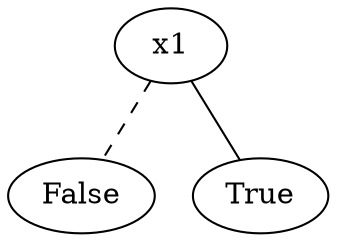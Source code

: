 graph { 
0 [ label = "x1" ];
1 [ label = "False" ];
0--1 [style=dashed];
2 [ label = "True" ];
0--2;
}